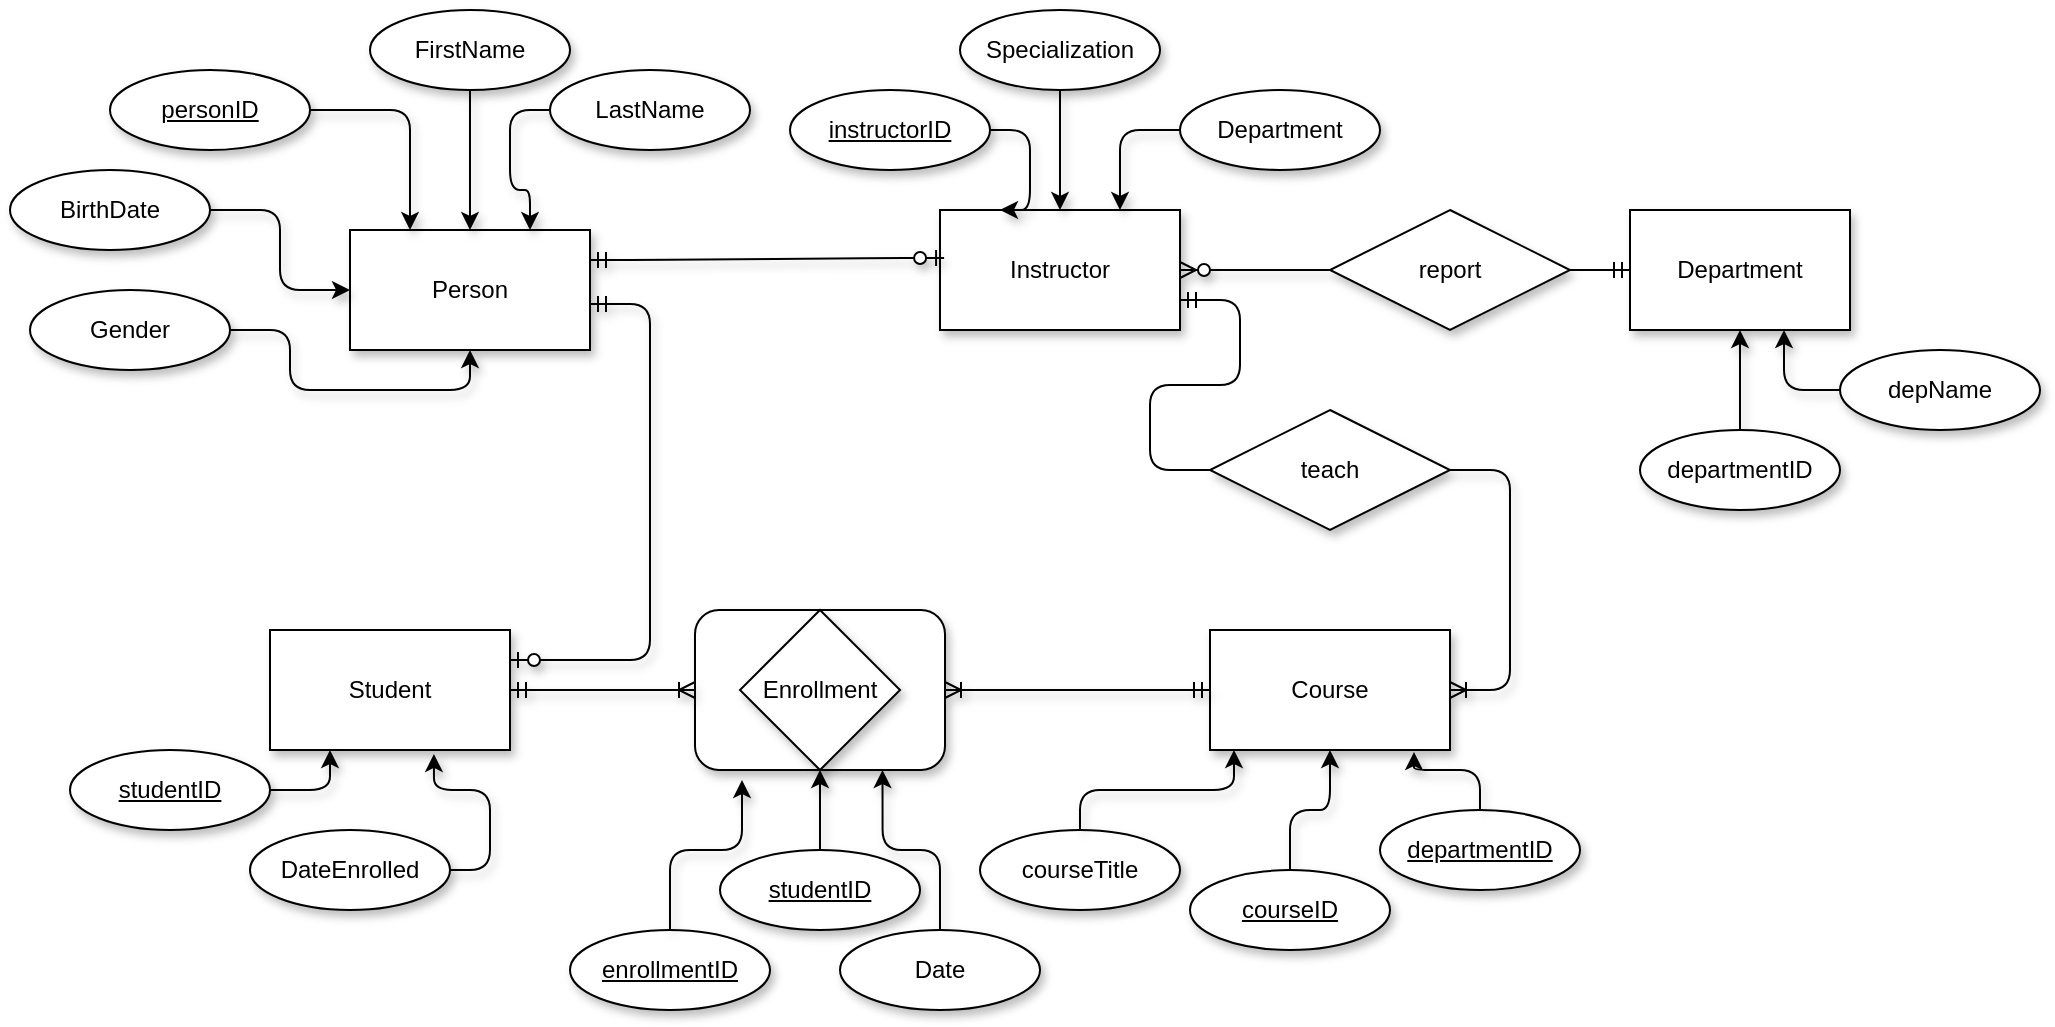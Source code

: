 <mxfile version="22.1.2" type="github">
  <diagram name="Page-1" id="MwpRq4-hX-NwPDFgf5o7">
    <mxGraphModel dx="1612" dy="1836" grid="1" gridSize="10" guides="1" tooltips="1" connect="1" arrows="1" fold="1" page="1" pageScale="1" pageWidth="850" pageHeight="1100" math="0" shadow="0">
      <root>
        <mxCell id="0" />
        <mxCell id="1" parent="0" />
        <mxCell id="ONHOq_dUqG0g4-FLYR0t-1" value="" style="rounded=1;whiteSpace=wrap;html=1;shadow=1;" vertex="1" parent="1">
          <mxGeometry x="302.5" y="-60" width="125" height="80" as="geometry" />
        </mxCell>
        <mxCell id="ONHOq_dUqG0g4-FLYR0t-2" value="Enrollment" style="rhombus;whiteSpace=wrap;html=1;shadow=1;strokeWidth=1;" vertex="1" parent="1">
          <mxGeometry x="325" y="-60" width="80" height="80" as="geometry" />
        </mxCell>
        <mxCell id="ONHOq_dUqG0g4-FLYR0t-4" value="Person" style="rounded=0;whiteSpace=wrap;html=1;shadow=1;" vertex="1" parent="1">
          <mxGeometry x="130" y="-250" width="120" height="60" as="geometry" />
        </mxCell>
        <mxCell id="ONHOq_dUqG0g4-FLYR0t-5" value="Instructor" style="rounded=0;whiteSpace=wrap;html=1;shadow=1;" vertex="1" parent="1">
          <mxGeometry x="425" y="-260" width="120" height="60" as="geometry" />
        </mxCell>
        <mxCell id="ONHOq_dUqG0g4-FLYR0t-7" value="Course" style="rounded=0;whiteSpace=wrap;html=1;shadow=1;glass=0;" vertex="1" parent="1">
          <mxGeometry x="560" y="-50" width="120" height="60" as="geometry" />
        </mxCell>
        <mxCell id="ONHOq_dUqG0g4-FLYR0t-15" value="" style="edgeStyle=entityRelationEdgeStyle;fontSize=12;html=1;endArrow=ERoneToMany;startArrow=ERmandOne;rounded=1;entryX=1;entryY=0.5;entryDx=0;entryDy=0;exitX=0;exitY=0.5;exitDx=0;exitDy=0;shadow=1;enumerate=0;" edge="1" parent="1" source="ONHOq_dUqG0g4-FLYR0t-7" target="ONHOq_dUqG0g4-FLYR0t-1">
          <mxGeometry width="100" height="100" relative="1" as="geometry">
            <mxPoint x="360" y="130" as="sourcePoint" />
            <mxPoint x="460" y="30" as="targetPoint" />
          </mxGeometry>
        </mxCell>
        <mxCell id="ONHOq_dUqG0g4-FLYR0t-16" value="" style="edgeStyle=entityRelationEdgeStyle;fontSize=12;html=1;endArrow=ERoneToMany;startArrow=ERmandOne;rounded=1;exitX=1;exitY=0.5;exitDx=0;exitDy=0;entryX=0;entryY=0.5;entryDx=0;entryDy=0;shadow=1;" edge="1" parent="1" source="ONHOq_dUqG0g4-FLYR0t-6" target="ONHOq_dUqG0g4-FLYR0t-1">
          <mxGeometry width="100" height="100" relative="1" as="geometry">
            <mxPoint x="442" y="80" as="sourcePoint" />
            <mxPoint x="300" y="-20" as="targetPoint" />
          </mxGeometry>
        </mxCell>
        <mxCell id="ONHOq_dUqG0g4-FLYR0t-22" value="" style="edgeStyle=entityRelationEdgeStyle;fontSize=12;html=1;endArrow=ERzeroToOne;startArrow=ERmandOne;rounded=1;exitX=1;exitY=0.25;exitDx=0;exitDy=0;entryX=0.017;entryY=0.4;entryDx=0;entryDy=0;entryPerimeter=0;shadow=1;" edge="1" parent="1" source="ONHOq_dUqG0g4-FLYR0t-4" target="ONHOq_dUqG0g4-FLYR0t-5">
          <mxGeometry width="100" height="100" relative="1" as="geometry">
            <mxPoint x="410" y="-120" as="sourcePoint" />
            <mxPoint x="550" y="-230" as="targetPoint" />
          </mxGeometry>
        </mxCell>
        <mxCell id="ONHOq_dUqG0g4-FLYR0t-26" value="personID" style="ellipse;whiteSpace=wrap;html=1;align=center;fontStyle=4;shadow=1;" vertex="1" parent="1">
          <mxGeometry x="10" y="-330" width="100" height="40" as="geometry" />
        </mxCell>
        <mxCell id="ONHOq_dUqG0g4-FLYR0t-27" style="edgeStyle=orthogonalEdgeStyle;rounded=1;orthogonalLoop=1;jettySize=auto;html=1;exitX=1;exitY=0.5;exitDx=0;exitDy=0;entryX=0.25;entryY=0;entryDx=0;entryDy=0;shadow=1;" edge="1" parent="1" source="ONHOq_dUqG0g4-FLYR0t-26" target="ONHOq_dUqG0g4-FLYR0t-4">
          <mxGeometry relative="1" as="geometry" />
        </mxCell>
        <mxCell id="ONHOq_dUqG0g4-FLYR0t-31" style="edgeStyle=orthogonalEdgeStyle;rounded=1;orthogonalLoop=1;jettySize=auto;html=1;exitX=0.5;exitY=1;exitDx=0;exitDy=0;entryX=0.5;entryY=0;entryDx=0;entryDy=0;shadow=1;" edge="1" parent="1" source="ONHOq_dUqG0g4-FLYR0t-28" target="ONHOq_dUqG0g4-FLYR0t-4">
          <mxGeometry relative="1" as="geometry" />
        </mxCell>
        <mxCell id="ONHOq_dUqG0g4-FLYR0t-28" value="FirstName" style="ellipse;whiteSpace=wrap;html=1;align=center;shadow=1;" vertex="1" parent="1">
          <mxGeometry x="140" y="-360" width="100" height="40" as="geometry" />
        </mxCell>
        <mxCell id="ONHOq_dUqG0g4-FLYR0t-30" style="edgeStyle=orthogonalEdgeStyle;rounded=1;orthogonalLoop=1;jettySize=auto;html=1;exitX=0;exitY=0.5;exitDx=0;exitDy=0;entryX=0.75;entryY=0;entryDx=0;entryDy=0;shadow=1;" edge="1" parent="1" source="ONHOq_dUqG0g4-FLYR0t-29" target="ONHOq_dUqG0g4-FLYR0t-4">
          <mxGeometry relative="1" as="geometry" />
        </mxCell>
        <mxCell id="ONHOq_dUqG0g4-FLYR0t-29" value="LastName" style="ellipse;whiteSpace=wrap;html=1;align=center;shadow=1;" vertex="1" parent="1">
          <mxGeometry x="230" y="-330" width="100" height="40" as="geometry" />
        </mxCell>
        <mxCell id="ONHOq_dUqG0g4-FLYR0t-34" style="edgeStyle=orthogonalEdgeStyle;rounded=1;orthogonalLoop=1;jettySize=auto;html=1;exitX=1;exitY=0.5;exitDx=0;exitDy=0;entryX=0;entryY=0.5;entryDx=0;entryDy=0;shadow=1;" edge="1" parent="1" source="ONHOq_dUqG0g4-FLYR0t-32" target="ONHOq_dUqG0g4-FLYR0t-4">
          <mxGeometry relative="1" as="geometry" />
        </mxCell>
        <mxCell id="ONHOq_dUqG0g4-FLYR0t-32" value="BirthDate" style="ellipse;whiteSpace=wrap;html=1;align=center;shadow=1;" vertex="1" parent="1">
          <mxGeometry x="-40" y="-280" width="100" height="40" as="geometry" />
        </mxCell>
        <mxCell id="ONHOq_dUqG0g4-FLYR0t-39" style="edgeStyle=orthogonalEdgeStyle;rounded=1;orthogonalLoop=1;jettySize=auto;html=1;exitX=1;exitY=0.5;exitDx=0;exitDy=0;entryX=0.25;entryY=0;entryDx=0;entryDy=0;shadow=1;" edge="1" parent="1" source="ONHOq_dUqG0g4-FLYR0t-35" target="ONHOq_dUqG0g4-FLYR0t-5">
          <mxGeometry relative="1" as="geometry" />
        </mxCell>
        <mxCell id="ONHOq_dUqG0g4-FLYR0t-35" value="instructorID" style="ellipse;whiteSpace=wrap;html=1;align=center;fontStyle=4;shadow=1;" vertex="1" parent="1">
          <mxGeometry x="350" y="-320" width="100" height="40" as="geometry" />
        </mxCell>
        <mxCell id="ONHOq_dUqG0g4-FLYR0t-37" style="edgeStyle=orthogonalEdgeStyle;rounded=1;orthogonalLoop=1;jettySize=auto;html=1;exitX=1;exitY=0.5;exitDx=0;exitDy=0;entryX=0.5;entryY=1;entryDx=0;entryDy=0;shadow=1;" edge="1" parent="1" source="ONHOq_dUqG0g4-FLYR0t-36" target="ONHOq_dUqG0g4-FLYR0t-4">
          <mxGeometry relative="1" as="geometry" />
        </mxCell>
        <mxCell id="ONHOq_dUqG0g4-FLYR0t-36" value="Gender" style="ellipse;whiteSpace=wrap;html=1;align=center;shadow=1;" vertex="1" parent="1">
          <mxGeometry x="-30" y="-220" width="100" height="40" as="geometry" />
        </mxCell>
        <mxCell id="ONHOq_dUqG0g4-FLYR0t-43" style="edgeStyle=orthogonalEdgeStyle;rounded=1;orthogonalLoop=1;jettySize=auto;html=1;exitX=0.5;exitY=1;exitDx=0;exitDy=0;shadow=1;" edge="1" parent="1" source="ONHOq_dUqG0g4-FLYR0t-40" target="ONHOq_dUqG0g4-FLYR0t-5">
          <mxGeometry relative="1" as="geometry" />
        </mxCell>
        <mxCell id="ONHOq_dUqG0g4-FLYR0t-40" value="Specialization" style="ellipse;whiteSpace=wrap;html=1;align=center;shadow=1;" vertex="1" parent="1">
          <mxGeometry x="435" y="-360" width="100" height="40" as="geometry" />
        </mxCell>
        <mxCell id="ONHOq_dUqG0g4-FLYR0t-42" style="edgeStyle=orthogonalEdgeStyle;rounded=1;orthogonalLoop=1;jettySize=auto;html=1;exitX=0;exitY=0.5;exitDx=0;exitDy=0;entryX=0.75;entryY=0;entryDx=0;entryDy=0;shadow=1;" edge="1" parent="1" source="ONHOq_dUqG0g4-FLYR0t-41" target="ONHOq_dUqG0g4-FLYR0t-5">
          <mxGeometry relative="1" as="geometry" />
        </mxCell>
        <mxCell id="ONHOq_dUqG0g4-FLYR0t-41" value="Department" style="ellipse;whiteSpace=wrap;html=1;align=center;shadow=1;" vertex="1" parent="1">
          <mxGeometry x="545" y="-320" width="100" height="40" as="geometry" />
        </mxCell>
        <mxCell id="ONHOq_dUqG0g4-FLYR0t-44" value="" style="edgeStyle=entityRelationEdgeStyle;fontSize=12;html=1;endArrow=ERzeroToOne;startArrow=ERmandOne;rounded=1;exitX=1.042;exitY=0.617;exitDx=0;exitDy=0;shadow=1;entryX=1;entryY=0.25;entryDx=0;entryDy=0;sourcePerimeterSpacing=100;strokeWidth=1;exitPerimeter=0;flowAnimation=0;" edge="1" parent="1" target="ONHOq_dUqG0g4-FLYR0t-6">
          <mxGeometry width="100" height="100" relative="1" as="geometry">
            <mxPoint x="250.0" y="-212.98" as="sourcePoint" />
            <mxPoint x="244.96" y="-35" as="targetPoint" />
            <Array as="points">
              <mxPoint x="20.96" y="263.49" />
            </Array>
          </mxGeometry>
        </mxCell>
        <mxCell id="ONHOq_dUqG0g4-FLYR0t-6" value="Student" style="rounded=0;whiteSpace=wrap;html=1;shadow=1;" vertex="1" parent="1">
          <mxGeometry x="90" y="-50" width="120" height="60" as="geometry" />
        </mxCell>
        <mxCell id="ONHOq_dUqG0g4-FLYR0t-49" style="edgeStyle=orthogonalEdgeStyle;rounded=1;orthogonalLoop=1;jettySize=auto;html=1;exitX=1;exitY=0.5;exitDx=0;exitDy=0;entryX=0.25;entryY=1;entryDx=0;entryDy=0;shadow=1;" edge="1" parent="1" source="ONHOq_dUqG0g4-FLYR0t-48" target="ONHOq_dUqG0g4-FLYR0t-6">
          <mxGeometry relative="1" as="geometry" />
        </mxCell>
        <mxCell id="ONHOq_dUqG0g4-FLYR0t-48" value="studentID" style="ellipse;whiteSpace=wrap;html=1;align=center;fontStyle=4;shadow=1;" vertex="1" parent="1">
          <mxGeometry x="-10" y="10" width="100" height="40" as="geometry" />
        </mxCell>
        <mxCell id="ONHOq_dUqG0g4-FLYR0t-50" value="DateEnrolled" style="ellipse;whiteSpace=wrap;html=1;align=center;shadow=1;" vertex="1" parent="1">
          <mxGeometry x="80" y="50" width="100" height="40" as="geometry" />
        </mxCell>
        <mxCell id="ONHOq_dUqG0g4-FLYR0t-52" value="Department" style="whiteSpace=wrap;html=1;align=center;shadow=1;" vertex="1" parent="1">
          <mxGeometry x="770" y="-260" width="110" height="60" as="geometry" />
        </mxCell>
        <mxCell id="ONHOq_dUqG0g4-FLYR0t-57" style="edgeStyle=orthogonalEdgeStyle;rounded=1;orthogonalLoop=1;jettySize=auto;html=1;exitX=0.5;exitY=0;exitDx=0;exitDy=0;entryX=0.5;entryY=1;entryDx=0;entryDy=0;shadow=1;" edge="1" parent="1" source="ONHOq_dUqG0g4-FLYR0t-56" target="ONHOq_dUqG0g4-FLYR0t-7">
          <mxGeometry relative="1" as="geometry" />
        </mxCell>
        <mxCell id="ONHOq_dUqG0g4-FLYR0t-56" value="courseID" style="ellipse;whiteSpace=wrap;html=1;align=center;fontStyle=4;shadow=1;" vertex="1" parent="1">
          <mxGeometry x="550" y="70" width="100" height="40" as="geometry" />
        </mxCell>
        <mxCell id="ONHOq_dUqG0g4-FLYR0t-58" value="courseTitle" style="ellipse;whiteSpace=wrap;html=1;align=center;shadow=1;" vertex="1" parent="1">
          <mxGeometry x="445" y="50" width="100" height="40" as="geometry" />
        </mxCell>
        <mxCell id="ONHOq_dUqG0g4-FLYR0t-59" value="departmentID" style="ellipse;whiteSpace=wrap;html=1;align=center;fontStyle=4;shadow=1;" vertex="1" parent="1">
          <mxGeometry x="645" y="40" width="100" height="40" as="geometry" />
        </mxCell>
        <mxCell id="ONHOq_dUqG0g4-FLYR0t-61" style="edgeStyle=orthogonalEdgeStyle;rounded=1;orthogonalLoop=1;jettySize=auto;html=1;exitX=0.5;exitY=0;exitDx=0;exitDy=0;entryX=0.1;entryY=1;entryDx=0;entryDy=0;entryPerimeter=0;shadow=1;" edge="1" parent="1" source="ONHOq_dUqG0g4-FLYR0t-58" target="ONHOq_dUqG0g4-FLYR0t-7">
          <mxGeometry relative="1" as="geometry" />
        </mxCell>
        <mxCell id="ONHOq_dUqG0g4-FLYR0t-62" style="edgeStyle=orthogonalEdgeStyle;rounded=1;orthogonalLoop=1;jettySize=auto;html=1;exitX=0.5;exitY=0;exitDx=0;exitDy=0;entryX=0.85;entryY=1.017;entryDx=0;entryDy=0;entryPerimeter=0;shadow=1;" edge="1" parent="1" source="ONHOq_dUqG0g4-FLYR0t-59" target="ONHOq_dUqG0g4-FLYR0t-7">
          <mxGeometry relative="1" as="geometry" />
        </mxCell>
        <mxCell id="ONHOq_dUqG0g4-FLYR0t-64" value="teach" style="shape=rhombus;perimeter=rhombusPerimeter;whiteSpace=wrap;html=1;align=center;shadow=1;" vertex="1" parent="1">
          <mxGeometry x="560" y="-160" width="120" height="60" as="geometry" />
        </mxCell>
        <mxCell id="ONHOq_dUqG0g4-FLYR0t-70" value="report" style="shape=rhombus;perimeter=rhombusPerimeter;whiteSpace=wrap;html=1;align=center;shadow=1;" vertex="1" parent="1">
          <mxGeometry x="620" y="-260" width="120" height="60" as="geometry" />
        </mxCell>
        <mxCell id="ONHOq_dUqG0g4-FLYR0t-71" value="" style="edgeStyle=entityRelationEdgeStyle;fontSize=12;html=1;endArrow=ERzeroToMany;endFill=1;rounded=1;entryX=1;entryY=0.5;entryDx=0;entryDy=0;exitX=0;exitY=0.5;exitDx=0;exitDy=0;shadow=1;" edge="1" parent="1" source="ONHOq_dUqG0g4-FLYR0t-70" target="ONHOq_dUqG0g4-FLYR0t-5">
          <mxGeometry width="100" height="100" relative="1" as="geometry">
            <mxPoint x="810" y="-20" as="sourcePoint" />
            <mxPoint x="910" y="-120" as="targetPoint" />
          </mxGeometry>
        </mxCell>
        <mxCell id="ONHOq_dUqG0g4-FLYR0t-72" value="" style="edgeStyle=entityRelationEdgeStyle;fontSize=12;html=1;endArrow=ERmandOne;rounded=0;exitX=1;exitY=0.5;exitDx=0;exitDy=0;entryX=0;entryY=0.5;entryDx=0;entryDy=0;" edge="1" parent="1" source="ONHOq_dUqG0g4-FLYR0t-70" target="ONHOq_dUqG0g4-FLYR0t-52">
          <mxGeometry width="100" height="100" relative="1" as="geometry">
            <mxPoint x="840" y="-140" as="sourcePoint" />
            <mxPoint x="940" y="-240" as="targetPoint" />
            <Array as="points">
              <mxPoint x="900" y="-220" />
            </Array>
          </mxGeometry>
        </mxCell>
        <mxCell id="ONHOq_dUqG0g4-FLYR0t-74" style="edgeStyle=orthogonalEdgeStyle;rounded=1;orthogonalLoop=1;jettySize=auto;html=1;exitX=0.5;exitY=0;exitDx=0;exitDy=0;entryX=0.5;entryY=1;entryDx=0;entryDy=0;shadow=1;" edge="1" parent="1" source="ONHOq_dUqG0g4-FLYR0t-73" target="ONHOq_dUqG0g4-FLYR0t-52">
          <mxGeometry relative="1" as="geometry" />
        </mxCell>
        <mxCell id="ONHOq_dUqG0g4-FLYR0t-73" value="departmentID" style="ellipse;whiteSpace=wrap;html=1;align=center;shadow=1;" vertex="1" parent="1">
          <mxGeometry x="775" y="-150" width="100" height="40" as="geometry" />
        </mxCell>
        <mxCell id="ONHOq_dUqG0g4-FLYR0t-75" value="depName" style="ellipse;whiteSpace=wrap;html=1;align=center;shadow=1;" vertex="1" parent="1">
          <mxGeometry x="875" y="-190" width="100" height="40" as="geometry" />
        </mxCell>
        <mxCell id="ONHOq_dUqG0g4-FLYR0t-76" style="edgeStyle=orthogonalEdgeStyle;rounded=1;orthogonalLoop=1;jettySize=auto;html=1;exitX=0;exitY=0.5;exitDx=0;exitDy=0;entryX=0.7;entryY=1;entryDx=0;entryDy=0;entryPerimeter=0;shadow=1;" edge="1" parent="1" source="ONHOq_dUqG0g4-FLYR0t-75" target="ONHOq_dUqG0g4-FLYR0t-52">
          <mxGeometry relative="1" as="geometry" />
        </mxCell>
        <mxCell id="ONHOq_dUqG0g4-FLYR0t-78" value="enrollmentID" style="ellipse;whiteSpace=wrap;html=1;align=center;fontStyle=4;shadow=1;" vertex="1" parent="1">
          <mxGeometry x="240" y="100" width="100" height="40" as="geometry" />
        </mxCell>
        <mxCell id="ONHOq_dUqG0g4-FLYR0t-83" style="edgeStyle=orthogonalEdgeStyle;rounded=1;orthogonalLoop=1;jettySize=auto;html=1;exitX=0.5;exitY=0;exitDx=0;exitDy=0;shadow=1;" edge="1" parent="1" source="ONHOq_dUqG0g4-FLYR0t-79" target="ONHOq_dUqG0g4-FLYR0t-1">
          <mxGeometry relative="1" as="geometry" />
        </mxCell>
        <mxCell id="ONHOq_dUqG0g4-FLYR0t-79" value="studentID" style="ellipse;whiteSpace=wrap;html=1;align=center;fontStyle=4;shadow=1;" vertex="1" parent="1">
          <mxGeometry x="315" y="60" width="100" height="40" as="geometry" />
        </mxCell>
        <mxCell id="ONHOq_dUqG0g4-FLYR0t-81" style="edgeStyle=orthogonalEdgeStyle;rounded=1;orthogonalLoop=1;jettySize=auto;html=1;exitX=1;exitY=0.5;exitDx=0;exitDy=0;entryX=0.683;entryY=1.033;entryDx=0;entryDy=0;entryPerimeter=0;shadow=1;" edge="1" parent="1" source="ONHOq_dUqG0g4-FLYR0t-50" target="ONHOq_dUqG0g4-FLYR0t-6">
          <mxGeometry relative="1" as="geometry" />
        </mxCell>
        <mxCell id="ONHOq_dUqG0g4-FLYR0t-84" style="edgeStyle=orthogonalEdgeStyle;rounded=1;orthogonalLoop=1;jettySize=auto;html=1;exitX=0.5;exitY=0;exitDx=0;exitDy=0;entryX=0.75;entryY=1;entryDx=0;entryDy=0;shadow=1;" edge="1" parent="1" source="ONHOq_dUqG0g4-FLYR0t-82" target="ONHOq_dUqG0g4-FLYR0t-1">
          <mxGeometry relative="1" as="geometry" />
        </mxCell>
        <mxCell id="ONHOq_dUqG0g4-FLYR0t-82" value="Date" style="ellipse;whiteSpace=wrap;html=1;align=center;shadow=1;" vertex="1" parent="1">
          <mxGeometry x="375" y="100" width="100" height="40" as="geometry" />
        </mxCell>
        <mxCell id="ONHOq_dUqG0g4-FLYR0t-86" style="edgeStyle=orthogonalEdgeStyle;rounded=1;orthogonalLoop=1;jettySize=auto;html=1;exitX=0.5;exitY=0;exitDx=0;exitDy=0;entryX=0.188;entryY=1.063;entryDx=0;entryDy=0;entryPerimeter=0;shadow=1;" edge="1" parent="1" source="ONHOq_dUqG0g4-FLYR0t-78" target="ONHOq_dUqG0g4-FLYR0t-1">
          <mxGeometry relative="1" as="geometry" />
        </mxCell>
        <mxCell id="ONHOq_dUqG0g4-FLYR0t-91" value="" style="edgeStyle=entityRelationEdgeStyle;fontSize=12;html=1;endArrow=ERmandOne;rounded=1;entryX=1;entryY=0.75;entryDx=0;entryDy=0;exitX=0;exitY=0.5;exitDx=0;exitDy=0;" edge="1" parent="1" source="ONHOq_dUqG0g4-FLYR0t-64" target="ONHOq_dUqG0g4-FLYR0t-5">
          <mxGeometry width="100" height="100" relative="1" as="geometry">
            <mxPoint x="500" y="10" as="sourcePoint" />
            <mxPoint x="600" y="-90" as="targetPoint" />
          </mxGeometry>
        </mxCell>
        <mxCell id="ONHOq_dUqG0g4-FLYR0t-92" value="" style="edgeStyle=entityRelationEdgeStyle;fontSize=12;html=1;endArrow=ERoneToMany;rounded=1;shadow=1;snapToPoint=1;flowAnimation=0;endFill=1;ignoreEdge=1;orthogonal=1;comic=0;enumerate=0;exitX=1;exitY=0.5;exitDx=0;exitDy=0;" edge="1" parent="1" source="ONHOq_dUqG0g4-FLYR0t-64" target="ONHOq_dUqG0g4-FLYR0t-7">
          <mxGeometry width="100" height="100" relative="1" as="geometry">
            <mxPoint x="650" y="-110" as="sourcePoint" />
            <mxPoint x="530" y="-40" as="targetPoint" />
          </mxGeometry>
        </mxCell>
      </root>
    </mxGraphModel>
  </diagram>
</mxfile>
